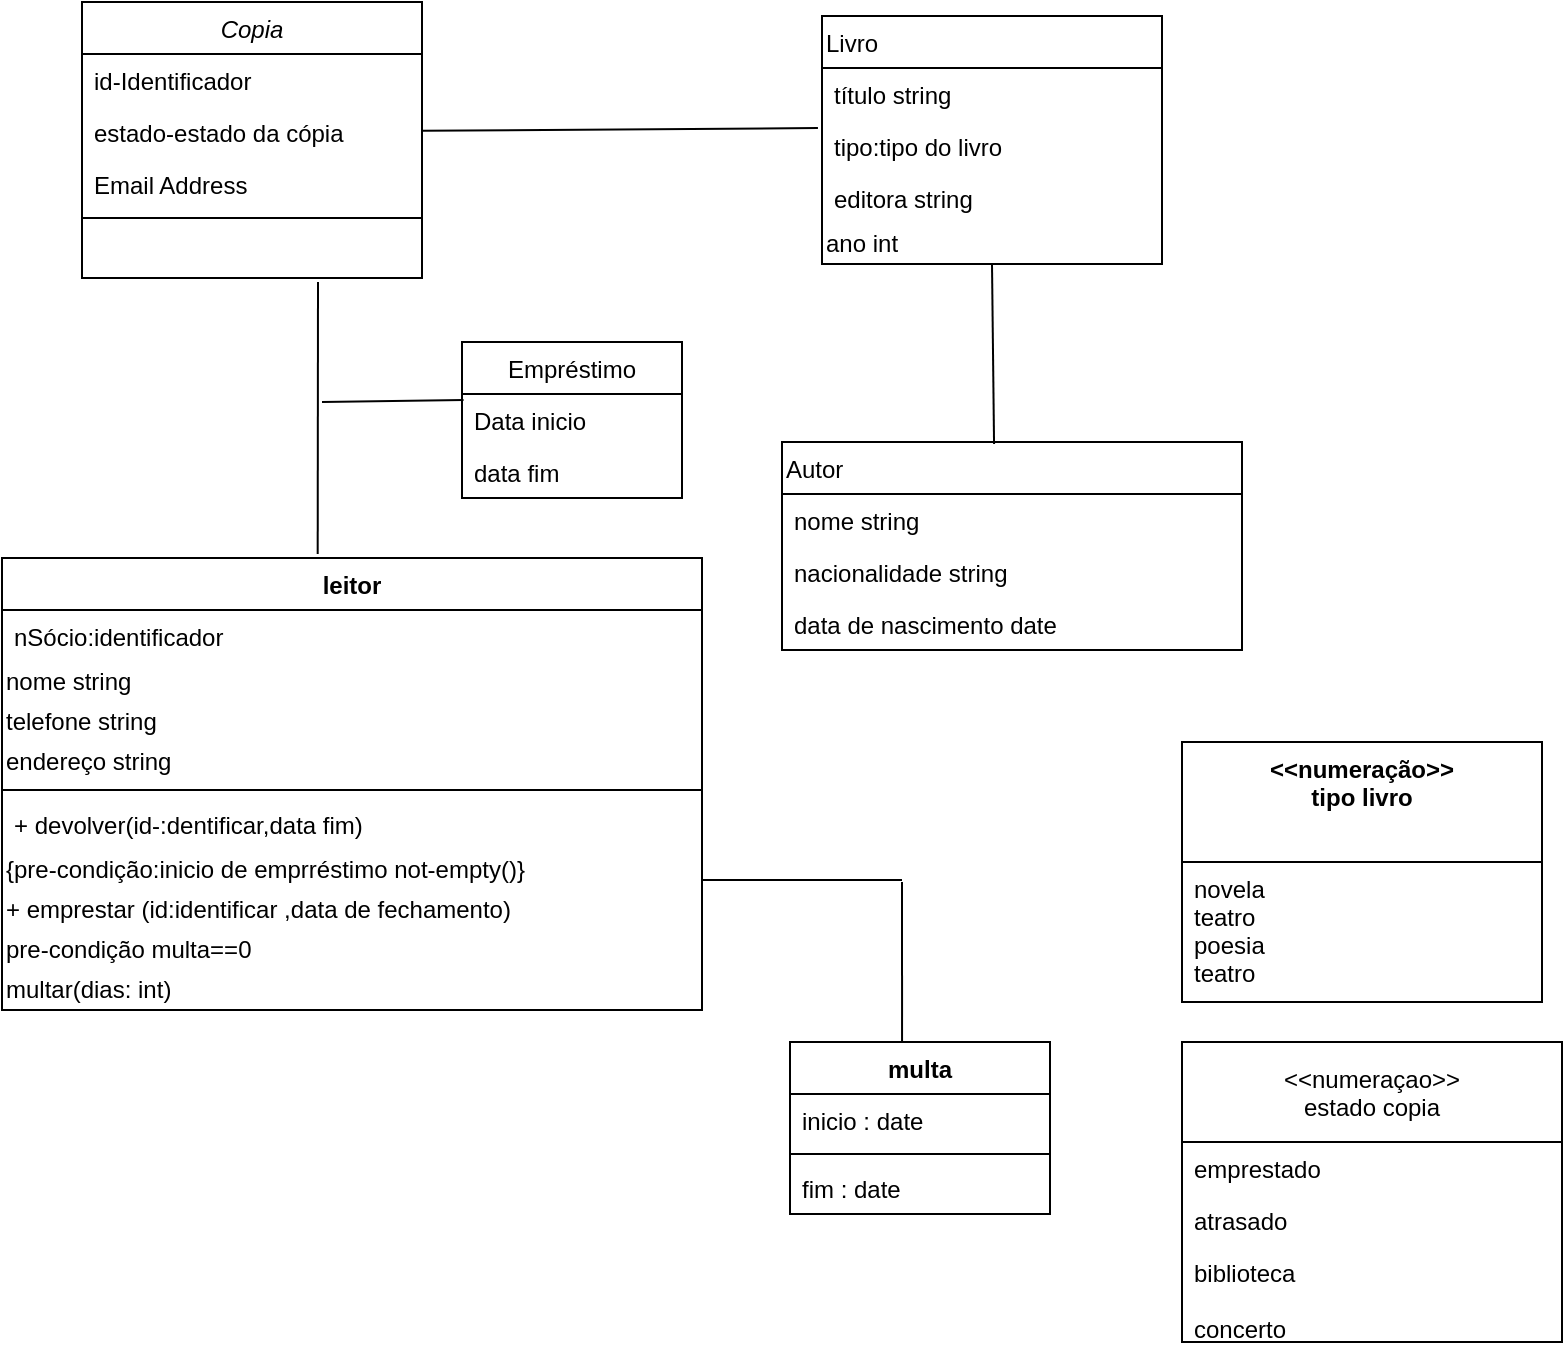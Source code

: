 <mxfile version="13.7.4" type="github">
  <diagram id="C5RBs43oDa-KdzZeNtuy" name="Page-1">
    <mxGraphModel dx="868" dy="450" grid="1" gridSize="10" guides="1" tooltips="1" connect="1" arrows="1" fold="1" page="1" pageScale="1" pageWidth="827" pageHeight="1169" math="0" shadow="0">
      <root>
        <mxCell id="WIyWlLk6GJQsqaUBKTNV-0" />
        <mxCell id="WIyWlLk6GJQsqaUBKTNV-1" parent="WIyWlLk6GJQsqaUBKTNV-0" />
        <mxCell id="N_DtHz9CCf6q0i3BqPH8-40" value="" style="endArrow=none;html=1;exitX=0.451;exitY=-0.009;exitDx=0;exitDy=0;exitPerimeter=0;" edge="1" parent="WIyWlLk6GJQsqaUBKTNV-1" source="N_DtHz9CCf6q0i3BqPH8-22">
          <mxGeometry width="50" height="50" relative="1" as="geometry">
            <mxPoint x="310" y="380" as="sourcePoint" />
            <mxPoint x="178" y="220" as="targetPoint" />
          </mxGeometry>
        </mxCell>
        <mxCell id="N_DtHz9CCf6q0i3BqPH8-42" value="" style="endArrow=none;html=1;entryX=0.007;entryY=0.115;entryDx=0;entryDy=0;entryPerimeter=0;" edge="1" parent="WIyWlLk6GJQsqaUBKTNV-1" target="N_DtHz9CCf6q0i3BqPH8-7">
          <mxGeometry width="50" height="50" relative="1" as="geometry">
            <mxPoint x="180" y="280" as="sourcePoint" />
            <mxPoint x="380" y="310" as="targetPoint" />
          </mxGeometry>
        </mxCell>
        <mxCell id="N_DtHz9CCf6q0i3BqPH8-45" value="" style="endArrow=none;html=1;entryX=-0.012;entryY=0.154;entryDx=0;entryDy=0;entryPerimeter=0;" edge="1" parent="WIyWlLk6GJQsqaUBKTNV-1" source="zkfFHV4jXpPFQw0GAbJ--2" target="N_DtHz9CCf6q0i3BqPH8-35">
          <mxGeometry width="50" height="50" relative="1" as="geometry">
            <mxPoint x="400" y="180" as="sourcePoint" />
            <mxPoint x="320" y="140" as="targetPoint" />
          </mxGeometry>
        </mxCell>
        <mxCell id="N_DtHz9CCf6q0i3BqPH8-46" value="" style="endArrow=none;html=1;entryX=0.5;entryY=1;entryDx=0;entryDy=0;exitX=0.461;exitY=0.01;exitDx=0;exitDy=0;exitPerimeter=0;" edge="1" parent="WIyWlLk6GJQsqaUBKTNV-1" source="N_DtHz9CCf6q0i3BqPH8-47" target="N_DtHz9CCf6q0i3BqPH8-37">
          <mxGeometry width="50" height="50" relative="1" as="geometry">
            <mxPoint x="510" y="290" as="sourcePoint" />
            <mxPoint x="670" y="240" as="targetPoint" />
          </mxGeometry>
        </mxCell>
        <mxCell id="zkfFHV4jXpPFQw0GAbJ--0" value="Copia" style="swimlane;fontStyle=2;align=center;verticalAlign=top;childLayout=stackLayout;horizontal=1;startSize=26;horizontalStack=0;resizeParent=1;resizeLast=0;collapsible=1;marginBottom=0;rounded=0;shadow=0;strokeWidth=1;" parent="WIyWlLk6GJQsqaUBKTNV-1" vertex="1">
          <mxGeometry x="60" y="80" width="170" height="138" as="geometry">
            <mxRectangle x="230" y="140" width="160" height="26" as="alternateBounds" />
          </mxGeometry>
        </mxCell>
        <mxCell id="zkfFHV4jXpPFQw0GAbJ--1" value="id-Identificador" style="text;align=left;verticalAlign=top;spacingLeft=4;spacingRight=4;overflow=hidden;rotatable=0;points=[[0,0.5],[1,0.5]];portConstraint=eastwest;" parent="zkfFHV4jXpPFQw0GAbJ--0" vertex="1">
          <mxGeometry y="26" width="170" height="26" as="geometry" />
        </mxCell>
        <mxCell id="zkfFHV4jXpPFQw0GAbJ--2" value="estado-estado da cópia" style="text;align=left;verticalAlign=top;spacingLeft=4;spacingRight=4;overflow=hidden;rotatable=0;points=[[0,0.5],[1,0.5]];portConstraint=eastwest;rounded=0;shadow=0;html=0;" parent="zkfFHV4jXpPFQw0GAbJ--0" vertex="1">
          <mxGeometry y="52" width="170" height="26" as="geometry" />
        </mxCell>
        <mxCell id="zkfFHV4jXpPFQw0GAbJ--3" value="Email Address" style="text;align=left;verticalAlign=top;spacingLeft=4;spacingRight=4;overflow=hidden;rotatable=0;points=[[0,0.5],[1,0.5]];portConstraint=eastwest;rounded=0;shadow=0;html=0;" parent="zkfFHV4jXpPFQw0GAbJ--0" vertex="1">
          <mxGeometry y="78" width="170" height="26" as="geometry" />
        </mxCell>
        <mxCell id="zkfFHV4jXpPFQw0GAbJ--4" value="" style="line;html=1;strokeWidth=1;align=left;verticalAlign=middle;spacingTop=-1;spacingLeft=3;spacingRight=3;rotatable=0;labelPosition=right;points=[];portConstraint=eastwest;" parent="zkfFHV4jXpPFQw0GAbJ--0" vertex="1">
          <mxGeometry y="104" width="170" height="8" as="geometry" />
        </mxCell>
        <mxCell id="N_DtHz9CCf6q0i3BqPH8-33" value="Livro" style="swimlane;fontStyle=0;childLayout=stackLayout;horizontal=1;startSize=26;fillColor=none;horizontalStack=0;resizeParent=1;resizeParentMax=0;resizeLast=0;collapsible=1;marginBottom=0;align=left;" vertex="1" parent="WIyWlLk6GJQsqaUBKTNV-1">
          <mxGeometry x="430" y="87" width="170" height="124" as="geometry" />
        </mxCell>
        <mxCell id="N_DtHz9CCf6q0i3BqPH8-34" value="título string" style="text;strokeColor=none;fillColor=none;align=left;verticalAlign=top;spacingLeft=4;spacingRight=4;overflow=hidden;rotatable=0;points=[[0,0.5],[1,0.5]];portConstraint=eastwest;" vertex="1" parent="N_DtHz9CCf6q0i3BqPH8-33">
          <mxGeometry y="26" width="170" height="26" as="geometry" />
        </mxCell>
        <mxCell id="N_DtHz9CCf6q0i3BqPH8-35" value="tipo:tipo do livro" style="text;strokeColor=none;fillColor=none;align=left;verticalAlign=top;spacingLeft=4;spacingRight=4;overflow=hidden;rotatable=0;points=[[0,0.5],[1,0.5]];portConstraint=eastwest;" vertex="1" parent="N_DtHz9CCf6q0i3BqPH8-33">
          <mxGeometry y="52" width="170" height="26" as="geometry" />
        </mxCell>
        <mxCell id="N_DtHz9CCf6q0i3BqPH8-36" value="editora string" style="text;strokeColor=none;fillColor=none;align=left;verticalAlign=top;spacingLeft=4;spacingRight=4;overflow=hidden;rotatable=0;points=[[0,0.5],[1,0.5]];portConstraint=eastwest;" vertex="1" parent="N_DtHz9CCf6q0i3BqPH8-33">
          <mxGeometry y="78" width="170" height="26" as="geometry" />
        </mxCell>
        <mxCell id="N_DtHz9CCf6q0i3BqPH8-37" value="ano int" style="text;html=1;strokeColor=none;fillColor=none;align=left;verticalAlign=middle;whiteSpace=wrap;rounded=0;" vertex="1" parent="N_DtHz9CCf6q0i3BqPH8-33">
          <mxGeometry y="104" width="170" height="20" as="geometry" />
        </mxCell>
        <mxCell id="N_DtHz9CCf6q0i3BqPH8-22" value="leitor" style="swimlane;fontStyle=1;align=center;verticalAlign=top;childLayout=stackLayout;horizontal=1;startSize=26;horizontalStack=0;resizeParent=1;resizeParentMax=0;resizeLast=0;collapsible=1;marginBottom=0;" vertex="1" parent="WIyWlLk6GJQsqaUBKTNV-1">
          <mxGeometry x="20" y="358" width="350" height="226" as="geometry" />
        </mxCell>
        <mxCell id="N_DtHz9CCf6q0i3BqPH8-23" value="nSócio:identificador" style="text;strokeColor=none;fillColor=none;align=left;verticalAlign=top;spacingLeft=4;spacingRight=4;overflow=hidden;rotatable=0;points=[[0,0.5],[1,0.5]];portConstraint=eastwest;" vertex="1" parent="N_DtHz9CCf6q0i3BqPH8-22">
          <mxGeometry y="26" width="350" height="26" as="geometry" />
        </mxCell>
        <mxCell id="N_DtHz9CCf6q0i3BqPH8-26" value="nome string" style="text;html=1;strokeColor=none;fillColor=none;align=left;verticalAlign=middle;whiteSpace=wrap;rounded=0;" vertex="1" parent="N_DtHz9CCf6q0i3BqPH8-22">
          <mxGeometry y="52" width="350" height="20" as="geometry" />
        </mxCell>
        <mxCell id="N_DtHz9CCf6q0i3BqPH8-27" value="telefone string" style="text;html=1;strokeColor=none;fillColor=none;align=left;verticalAlign=middle;whiteSpace=wrap;rounded=0;" vertex="1" parent="N_DtHz9CCf6q0i3BqPH8-22">
          <mxGeometry y="72" width="350" height="20" as="geometry" />
        </mxCell>
        <mxCell id="N_DtHz9CCf6q0i3BqPH8-30" value="endereço string" style="text;html=1;strokeColor=none;fillColor=none;align=left;verticalAlign=middle;whiteSpace=wrap;rounded=0;" vertex="1" parent="N_DtHz9CCf6q0i3BqPH8-22">
          <mxGeometry y="92" width="350" height="20" as="geometry" />
        </mxCell>
        <mxCell id="N_DtHz9CCf6q0i3BqPH8-24" value="" style="line;strokeWidth=1;fillColor=none;align=left;verticalAlign=middle;spacingTop=-1;spacingLeft=3;spacingRight=3;rotatable=0;labelPosition=right;points=[];portConstraint=eastwest;" vertex="1" parent="N_DtHz9CCf6q0i3BqPH8-22">
          <mxGeometry y="112" width="350" height="8" as="geometry" />
        </mxCell>
        <mxCell id="N_DtHz9CCf6q0i3BqPH8-25" value="+ devolver(id-:dentificar,data fim)" style="text;strokeColor=none;fillColor=none;align=left;verticalAlign=top;spacingLeft=4;spacingRight=4;overflow=hidden;rotatable=0;points=[[0,0.5],[1,0.5]];portConstraint=eastwest;" vertex="1" parent="N_DtHz9CCf6q0i3BqPH8-22">
          <mxGeometry y="120" width="350" height="26" as="geometry" />
        </mxCell>
        <mxCell id="N_DtHz9CCf6q0i3BqPH8-28" value="{pre-condição:inicio de emprréstimo not-empty()}" style="text;html=1;strokeColor=none;fillColor=none;align=left;verticalAlign=middle;whiteSpace=wrap;rounded=0;" vertex="1" parent="N_DtHz9CCf6q0i3BqPH8-22">
          <mxGeometry y="146" width="350" height="20" as="geometry" />
        </mxCell>
        <mxCell id="N_DtHz9CCf6q0i3BqPH8-29" value="+ emprestar (id:identificar ,data de fechamento)" style="text;html=1;strokeColor=none;fillColor=none;align=left;verticalAlign=middle;whiteSpace=wrap;rounded=0;" vertex="1" parent="N_DtHz9CCf6q0i3BqPH8-22">
          <mxGeometry y="166" width="350" height="20" as="geometry" />
        </mxCell>
        <mxCell id="N_DtHz9CCf6q0i3BqPH8-31" value="pre-condição multa==0" style="text;html=1;strokeColor=none;fillColor=none;align=left;verticalAlign=middle;whiteSpace=wrap;rounded=0;" vertex="1" parent="N_DtHz9CCf6q0i3BqPH8-22">
          <mxGeometry y="186" width="350" height="20" as="geometry" />
        </mxCell>
        <mxCell id="N_DtHz9CCf6q0i3BqPH8-32" value="multar(dias: int)" style="text;html=1;strokeColor=none;fillColor=none;align=left;verticalAlign=middle;whiteSpace=wrap;rounded=0;" vertex="1" parent="N_DtHz9CCf6q0i3BqPH8-22">
          <mxGeometry y="206" width="350" height="20" as="geometry" />
        </mxCell>
        <mxCell id="N_DtHz9CCf6q0i3BqPH8-6" value="Empréstimo" style="swimlane;fontStyle=0;childLayout=stackLayout;horizontal=1;startSize=26;fillColor=none;horizontalStack=0;resizeParent=1;resizeParentMax=0;resizeLast=0;collapsible=1;marginBottom=0;" vertex="1" parent="WIyWlLk6GJQsqaUBKTNV-1">
          <mxGeometry x="250" y="250" width="110" height="78" as="geometry" />
        </mxCell>
        <mxCell id="N_DtHz9CCf6q0i3BqPH8-7" value="Data inicio" style="text;strokeColor=none;fillColor=none;align=left;verticalAlign=top;spacingLeft=4;spacingRight=4;overflow=hidden;rotatable=0;points=[[0,0.5],[1,0.5]];portConstraint=eastwest;" vertex="1" parent="N_DtHz9CCf6q0i3BqPH8-6">
          <mxGeometry y="26" width="110" height="26" as="geometry" />
        </mxCell>
        <mxCell id="N_DtHz9CCf6q0i3BqPH8-8" value="data fim" style="text;strokeColor=none;fillColor=none;align=left;verticalAlign=top;spacingLeft=4;spacingRight=4;overflow=hidden;rotatable=0;points=[[0,0.5],[1,0.5]];portConstraint=eastwest;" vertex="1" parent="N_DtHz9CCf6q0i3BqPH8-6">
          <mxGeometry y="52" width="110" height="26" as="geometry" />
        </mxCell>
        <mxCell id="N_DtHz9CCf6q0i3BqPH8-47" value="Autor" style="swimlane;fontStyle=0;childLayout=stackLayout;horizontal=1;startSize=26;fillColor=none;horizontalStack=0;resizeParent=1;resizeParentMax=0;resizeLast=0;collapsible=1;marginBottom=0;align=left;" vertex="1" parent="WIyWlLk6GJQsqaUBKTNV-1">
          <mxGeometry x="410" y="300" width="230" height="104" as="geometry" />
        </mxCell>
        <mxCell id="N_DtHz9CCf6q0i3BqPH8-48" value="nome string" style="text;strokeColor=none;fillColor=none;align=left;verticalAlign=top;spacingLeft=4;spacingRight=4;overflow=hidden;rotatable=0;points=[[0,0.5],[1,0.5]];portConstraint=eastwest;" vertex="1" parent="N_DtHz9CCf6q0i3BqPH8-47">
          <mxGeometry y="26" width="230" height="26" as="geometry" />
        </mxCell>
        <mxCell id="N_DtHz9CCf6q0i3BqPH8-49" value="nacionalidade string" style="text;strokeColor=none;fillColor=none;align=left;verticalAlign=top;spacingLeft=4;spacingRight=4;overflow=hidden;rotatable=0;points=[[0,0.5],[1,0.5]];portConstraint=eastwest;" vertex="1" parent="N_DtHz9CCf6q0i3BqPH8-47">
          <mxGeometry y="52" width="230" height="26" as="geometry" />
        </mxCell>
        <mxCell id="N_DtHz9CCf6q0i3BqPH8-50" value="data de nascimento date" style="text;strokeColor=none;fillColor=none;align=left;verticalAlign=top;spacingLeft=4;spacingRight=4;overflow=hidden;rotatable=0;points=[[0,0.5],[1,0.5]];portConstraint=eastwest;" vertex="1" parent="N_DtHz9CCf6q0i3BqPH8-47">
          <mxGeometry y="78" width="230" height="26" as="geometry" />
        </mxCell>
        <mxCell id="N_DtHz9CCf6q0i3BqPH8-60" value="" style="endArrow=none;html=1;exitX=1;exitY=0.75;exitDx=0;exitDy=0;" edge="1" parent="WIyWlLk6GJQsqaUBKTNV-1" source="N_DtHz9CCf6q0i3BqPH8-28">
          <mxGeometry width="50" height="50" relative="1" as="geometry">
            <mxPoint x="380" y="520" as="sourcePoint" />
            <mxPoint x="470" y="519" as="targetPoint" />
          </mxGeometry>
        </mxCell>
        <mxCell id="N_DtHz9CCf6q0i3BqPH8-51" value="multa" style="swimlane;fontStyle=1;align=center;verticalAlign=top;childLayout=stackLayout;horizontal=1;startSize=26;horizontalStack=0;resizeParent=1;resizeParentMax=0;resizeLast=0;collapsible=1;marginBottom=0;" vertex="1" parent="WIyWlLk6GJQsqaUBKTNV-1">
          <mxGeometry x="414" y="600" width="130" height="86" as="geometry" />
        </mxCell>
        <mxCell id="N_DtHz9CCf6q0i3BqPH8-52" value="inicio : date" style="text;strokeColor=none;fillColor=none;align=left;verticalAlign=top;spacingLeft=4;spacingRight=4;overflow=hidden;rotatable=0;points=[[0,0.5],[1,0.5]];portConstraint=eastwest;" vertex="1" parent="N_DtHz9CCf6q0i3BqPH8-51">
          <mxGeometry y="26" width="130" height="26" as="geometry" />
        </mxCell>
        <mxCell id="N_DtHz9CCf6q0i3BqPH8-53" value="" style="line;strokeWidth=1;fillColor=none;align=left;verticalAlign=middle;spacingTop=-1;spacingLeft=3;spacingRight=3;rotatable=0;labelPosition=right;points=[];portConstraint=eastwest;" vertex="1" parent="N_DtHz9CCf6q0i3BqPH8-51">
          <mxGeometry y="52" width="130" height="8" as="geometry" />
        </mxCell>
        <mxCell id="N_DtHz9CCf6q0i3BqPH8-54" value="fim : date" style="text;strokeColor=none;fillColor=none;align=left;verticalAlign=top;spacingLeft=4;spacingRight=4;overflow=hidden;rotatable=0;points=[[0,0.5],[1,0.5]];portConstraint=eastwest;" vertex="1" parent="N_DtHz9CCf6q0i3BqPH8-51">
          <mxGeometry y="60" width="130" height="26" as="geometry" />
        </mxCell>
        <mxCell id="N_DtHz9CCf6q0i3BqPH8-61" value="" style="endArrow=none;html=1;exitX=0.431;exitY=0;exitDx=0;exitDy=0;exitPerimeter=0;" edge="1" parent="WIyWlLk6GJQsqaUBKTNV-1" source="N_DtHz9CCf6q0i3BqPH8-51">
          <mxGeometry width="50" height="50" relative="1" as="geometry">
            <mxPoint x="470" y="590" as="sourcePoint" />
            <mxPoint x="470" y="520" as="targetPoint" />
          </mxGeometry>
        </mxCell>
        <mxCell id="N_DtHz9CCf6q0i3BqPH8-55" value="&lt;&lt;numeração&gt;&gt;&#xa;tipo livro" style="swimlane;fontStyle=1;align=center;verticalAlign=top;childLayout=stackLayout;horizontal=1;startSize=60;horizontalStack=0;resizeParent=1;resizeParentMax=0;resizeLast=0;collapsible=1;marginBottom=0;" vertex="1" parent="WIyWlLk6GJQsqaUBKTNV-1">
          <mxGeometry x="610" y="450" width="180" height="130" as="geometry" />
        </mxCell>
        <mxCell id="N_DtHz9CCf6q0i3BqPH8-56" value="novela&#xa;teatro&#xa;poesia&#xa;teatro" style="text;strokeColor=none;fillColor=none;align=left;verticalAlign=top;spacingLeft=4;spacingRight=4;overflow=hidden;rotatable=0;points=[[0,0.5],[1,0.5]];portConstraint=eastwest;" vertex="1" parent="N_DtHz9CCf6q0i3BqPH8-55">
          <mxGeometry y="60" width="180" height="70" as="geometry" />
        </mxCell>
        <mxCell id="N_DtHz9CCf6q0i3BqPH8-62" value="&lt;&lt;numeraçao&gt;&gt;&#xa;estado copia" style="swimlane;fontStyle=0;childLayout=stackLayout;horizontal=1;startSize=50;fillColor=none;horizontalStack=0;resizeParent=1;resizeParentMax=0;resizeLast=0;collapsible=1;marginBottom=0;align=center;" vertex="1" parent="WIyWlLk6GJQsqaUBKTNV-1">
          <mxGeometry x="610" y="600" width="190" height="150" as="geometry" />
        </mxCell>
        <mxCell id="N_DtHz9CCf6q0i3BqPH8-63" value="emprestado" style="text;strokeColor=none;fillColor=none;align=left;verticalAlign=top;spacingLeft=4;spacingRight=4;overflow=hidden;rotatable=0;points=[[0,0.5],[1,0.5]];portConstraint=eastwest;" vertex="1" parent="N_DtHz9CCf6q0i3BqPH8-62">
          <mxGeometry y="50" width="190" height="26" as="geometry" />
        </mxCell>
        <mxCell id="N_DtHz9CCf6q0i3BqPH8-64" value="atrasado" style="text;strokeColor=none;fillColor=none;align=left;verticalAlign=top;spacingLeft=4;spacingRight=4;overflow=hidden;rotatable=0;points=[[0,0.5],[1,0.5]];portConstraint=eastwest;" vertex="1" parent="N_DtHz9CCf6q0i3BqPH8-62">
          <mxGeometry y="76" width="190" height="26" as="geometry" />
        </mxCell>
        <mxCell id="N_DtHz9CCf6q0i3BqPH8-65" value="biblioteca&#xa;&#xa;concerto" style="text;strokeColor=none;fillColor=none;align=left;verticalAlign=top;spacingLeft=4;spacingRight=4;overflow=hidden;rotatable=0;points=[[0,0.5],[1,0.5]];portConstraint=eastwest;" vertex="1" parent="N_DtHz9CCf6q0i3BqPH8-62">
          <mxGeometry y="102" width="190" height="48" as="geometry" />
        </mxCell>
      </root>
    </mxGraphModel>
  </diagram>
</mxfile>
